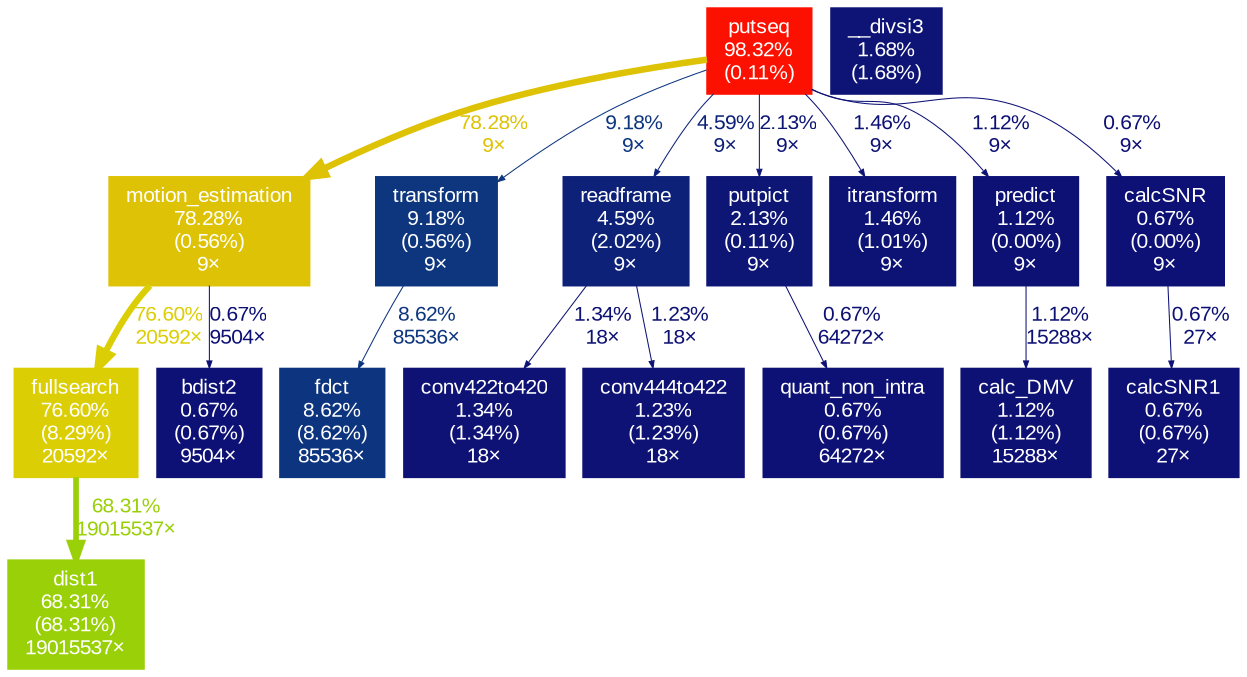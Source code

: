 digraph {
	graph [fontname=Arial, nodesep=0.125, ranksep=0.25];
	node [fontcolor=white, fontname=Arial, height=0, shape=box, style=filled, width=0];
	edge [fontname=Arial];
	1 [color="#fc1100", fontcolor="#ffffff", fontsize="10.00", label="putseq\n98.32%\n(0.11%)"];
	1 -> 2 [arrowsize="0.88", color="#dec205", fontcolor="#dec205", fontsize="10.00", label="78.28%\n9×", labeldistance="3.13", penwidth="3.13"];
	1 -> 5 [arrowsize="0.35", color="#0d367f", fontcolor="#0d367f", fontsize="10.00", label="9.18%\n9×", labeldistance="0.50", penwidth="0.50"];
	1 -> 7 [arrowsize="0.35", color="#0d2179", fontcolor="#0d2179", fontsize="10.00", label="4.59%\n9×", labeldistance="0.50", penwidth="0.50"];
	1 -> 8 [arrowsize="0.35", color="#0d1675", fontcolor="#0d1675", fontsize="10.00", label="2.13%\n9×", labeldistance="0.50", penwidth="0.50"];
	1 -> 10 [arrowsize="0.35", color="#0d1375", fontcolor="#0d1375", fontsize="10.00", label="1.46%\n9×", labeldistance="0.50", penwidth="0.50"];
	1 -> 14 [arrowsize="0.35", color="#0d1174", fontcolor="#0d1174", fontsize="10.00", label="1.12%\n9×", labeldistance="0.50", penwidth="0.50"];
	1 -> 16 [arrowsize="0.35", color="#0d1074", fontcolor="#0d1074", fontsize="10.00", label="0.67%\n9×", labeldistance="0.50", penwidth="0.50"];
	2 [color="#dec205", fontcolor="#ffffff", fontsize="10.00", label="motion_estimation\n78.28%\n(0.56%)\n9×"];
	2 -> 3 [arrowsize="0.88", color="#dcce05", fontcolor="#dcce05", fontsize="10.00", label="76.60%\n20592×", labeldistance="3.06", penwidth="3.06"];
	2 -> 18 [arrowsize="0.35", color="#0d1074", fontcolor="#0d1074", fontsize="10.00", label="0.67%\n9504×", labeldistance="0.50", penwidth="0.50"];
	3 [color="#dcce05", fontcolor="#ffffff", fontsize="10.00", label="fullsearch\n76.60%\n(8.29%)\n20592×"];
	3 -> 4 [arrowsize="0.83", color="#9ad007", fontcolor="#9ad007", fontsize="10.00", label="68.31%\n19015537×", labeldistance="2.73", penwidth="2.73"];
	4 [color="#9ad007", fontcolor="#ffffff", fontsize="10.00", label="dist1\n68.31%\n(68.31%)\n19015537×"];
	5 [color="#0d367f", fontcolor="#ffffff", fontsize="10.00", label="transform\n9.18%\n(0.56%)\n9×"];
	5 -> 6 [arrowsize="0.35", color="#0d347e", fontcolor="#0d347e", fontsize="10.00", label="8.62%\n85536×", labeldistance="0.50", penwidth="0.50"];
	6 [color="#0d347e", fontcolor="#ffffff", fontsize="10.00", label="fdct\n8.62%\n(8.62%)\n85536×"];
	7 [color="#0d2179", fontcolor="#ffffff", fontsize="10.00", label="readframe\n4.59%\n(2.02%)\n9×"];
	7 -> 11 [arrowsize="0.35", color="#0d1274", fontcolor="#0d1274", fontsize="10.00", label="1.34%\n18×", labeldistance="0.50", penwidth="0.50"];
	7 -> 12 [arrowsize="0.35", color="#0d1274", fontcolor="#0d1274", fontsize="10.00", label="1.23%\n18×", labeldistance="0.50", penwidth="0.50"];
	8 [color="#0d1675", fontcolor="#ffffff", fontsize="10.00", label="putpict\n2.13%\n(0.11%)\n9×"];
	8 -> 17 [arrowsize="0.35", color="#0d1074", fontcolor="#0d1074", fontsize="10.00", label="0.67%\n64272×", labeldistance="0.50", penwidth="0.50"];
	9 [color="#0d1475", fontcolor="#ffffff", fontsize="10.00", label="__divsi3\n1.68%\n(1.68%)"];
	10 [color="#0d1375", fontcolor="#ffffff", fontsize="10.00", label="itransform\n1.46%\n(1.01%)\n9×"];
	11 [color="#0d1274", fontcolor="#ffffff", fontsize="10.00", label="conv422to420\n1.34%\n(1.34%)\n18×"];
	12 [color="#0d1274", fontcolor="#ffffff", fontsize="10.00", label="conv444to422\n1.23%\n(1.23%)\n18×"];
	13 [color="#0d1174", fontcolor="#ffffff", fontsize="10.00", label="calc_DMV\n1.12%\n(1.12%)\n15288×"];
	14 [color="#0d1174", fontcolor="#ffffff", fontsize="10.00", label="predict\n1.12%\n(0.00%)\n9×"];
	14 -> 13 [arrowsize="0.35", color="#0d1174", fontcolor="#0d1174", fontsize="10.00", label="1.12%\n15288×", labeldistance="0.50", penwidth="0.50"];
	15 [color="#0d1074", fontcolor="#ffffff", fontsize="10.00", label="calcSNR1\n0.67%\n(0.67%)\n27×"];
	16 [color="#0d1074", fontcolor="#ffffff", fontsize="10.00", label="calcSNR\n0.67%\n(0.00%)\n9×"];
	16 -> 15 [arrowsize="0.35", color="#0d1074", fontcolor="#0d1074", fontsize="10.00", label="0.67%\n27×", labeldistance="0.50", penwidth="0.50"];
	17 [color="#0d1074", fontcolor="#ffffff", fontsize="10.00", label="quant_non_intra\n0.67%\n(0.67%)\n64272×"];
	18 [color="#0d1074", fontcolor="#ffffff", fontsize="10.00", label="bdist2\n0.67%\n(0.67%)\n9504×"];
}
